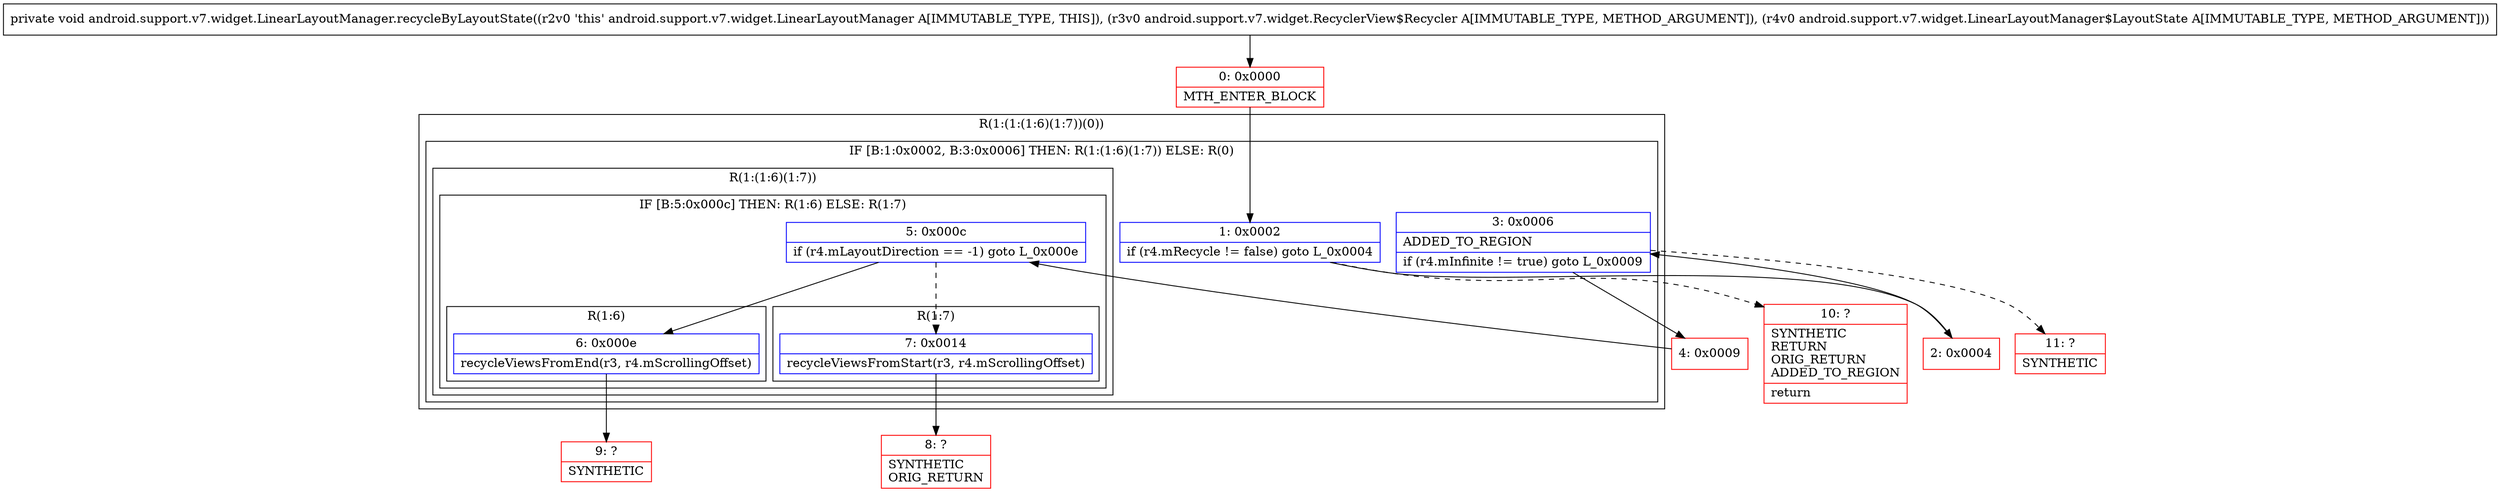 digraph "CFG forandroid.support.v7.widget.LinearLayoutManager.recycleByLayoutState(Landroid\/support\/v7\/widget\/RecyclerView$Recycler;Landroid\/support\/v7\/widget\/LinearLayoutManager$LayoutState;)V" {
subgraph cluster_Region_1939562217 {
label = "R(1:(1:(1:6)(1:7))(0))";
node [shape=record,color=blue];
subgraph cluster_IfRegion_558928042 {
label = "IF [B:1:0x0002, B:3:0x0006] THEN: R(1:(1:6)(1:7)) ELSE: R(0)";
node [shape=record,color=blue];
Node_1 [shape=record,label="{1\:\ 0x0002|if (r4.mRecycle != false) goto L_0x0004\l}"];
Node_3 [shape=record,label="{3\:\ 0x0006|ADDED_TO_REGION\l|if (r4.mInfinite != true) goto L_0x0009\l}"];
subgraph cluster_Region_1296843828 {
label = "R(1:(1:6)(1:7))";
node [shape=record,color=blue];
subgraph cluster_IfRegion_1630847277 {
label = "IF [B:5:0x000c] THEN: R(1:6) ELSE: R(1:7)";
node [shape=record,color=blue];
Node_5 [shape=record,label="{5\:\ 0x000c|if (r4.mLayoutDirection == \-1) goto L_0x000e\l}"];
subgraph cluster_Region_1223800820 {
label = "R(1:6)";
node [shape=record,color=blue];
Node_6 [shape=record,label="{6\:\ 0x000e|recycleViewsFromEnd(r3, r4.mScrollingOffset)\l}"];
}
subgraph cluster_Region_1828830080 {
label = "R(1:7)";
node [shape=record,color=blue];
Node_7 [shape=record,label="{7\:\ 0x0014|recycleViewsFromStart(r3, r4.mScrollingOffset)\l}"];
}
}
}
subgraph cluster_Region_1120088048 {
label = "R(0)";
node [shape=record,color=blue];
}
}
}
Node_0 [shape=record,color=red,label="{0\:\ 0x0000|MTH_ENTER_BLOCK\l}"];
Node_2 [shape=record,color=red,label="{2\:\ 0x0004}"];
Node_4 [shape=record,color=red,label="{4\:\ 0x0009}"];
Node_8 [shape=record,color=red,label="{8\:\ ?|SYNTHETIC\lORIG_RETURN\l}"];
Node_9 [shape=record,color=red,label="{9\:\ ?|SYNTHETIC\l}"];
Node_10 [shape=record,color=red,label="{10\:\ ?|SYNTHETIC\lRETURN\lORIG_RETURN\lADDED_TO_REGION\l|return\l}"];
Node_11 [shape=record,color=red,label="{11\:\ ?|SYNTHETIC\l}"];
MethodNode[shape=record,label="{private void android.support.v7.widget.LinearLayoutManager.recycleByLayoutState((r2v0 'this' android.support.v7.widget.LinearLayoutManager A[IMMUTABLE_TYPE, THIS]), (r3v0 android.support.v7.widget.RecyclerView$Recycler A[IMMUTABLE_TYPE, METHOD_ARGUMENT]), (r4v0 android.support.v7.widget.LinearLayoutManager$LayoutState A[IMMUTABLE_TYPE, METHOD_ARGUMENT])) }"];
MethodNode -> Node_0;
Node_1 -> Node_2;
Node_1 -> Node_10[style=dashed];
Node_3 -> Node_4;
Node_3 -> Node_11[style=dashed];
Node_5 -> Node_6;
Node_5 -> Node_7[style=dashed];
Node_6 -> Node_9;
Node_7 -> Node_8;
Node_0 -> Node_1;
Node_2 -> Node_3;
Node_4 -> Node_5;
}

